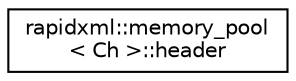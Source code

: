 digraph "Graphical Class Hierarchy"
{
  edge [fontname="Helvetica",fontsize="10",labelfontname="Helvetica",labelfontsize="10"];
  node [fontname="Helvetica",fontsize="10",shape=record];
  rankdir="LR";
  Node0 [label="rapidxml::memory_pool\l\< Ch \>::header",height=0.2,width=0.4,color="black", fillcolor="white", style="filled",URL="$structrapidxml_1_1memory__pool_1_1header.html"];
}
